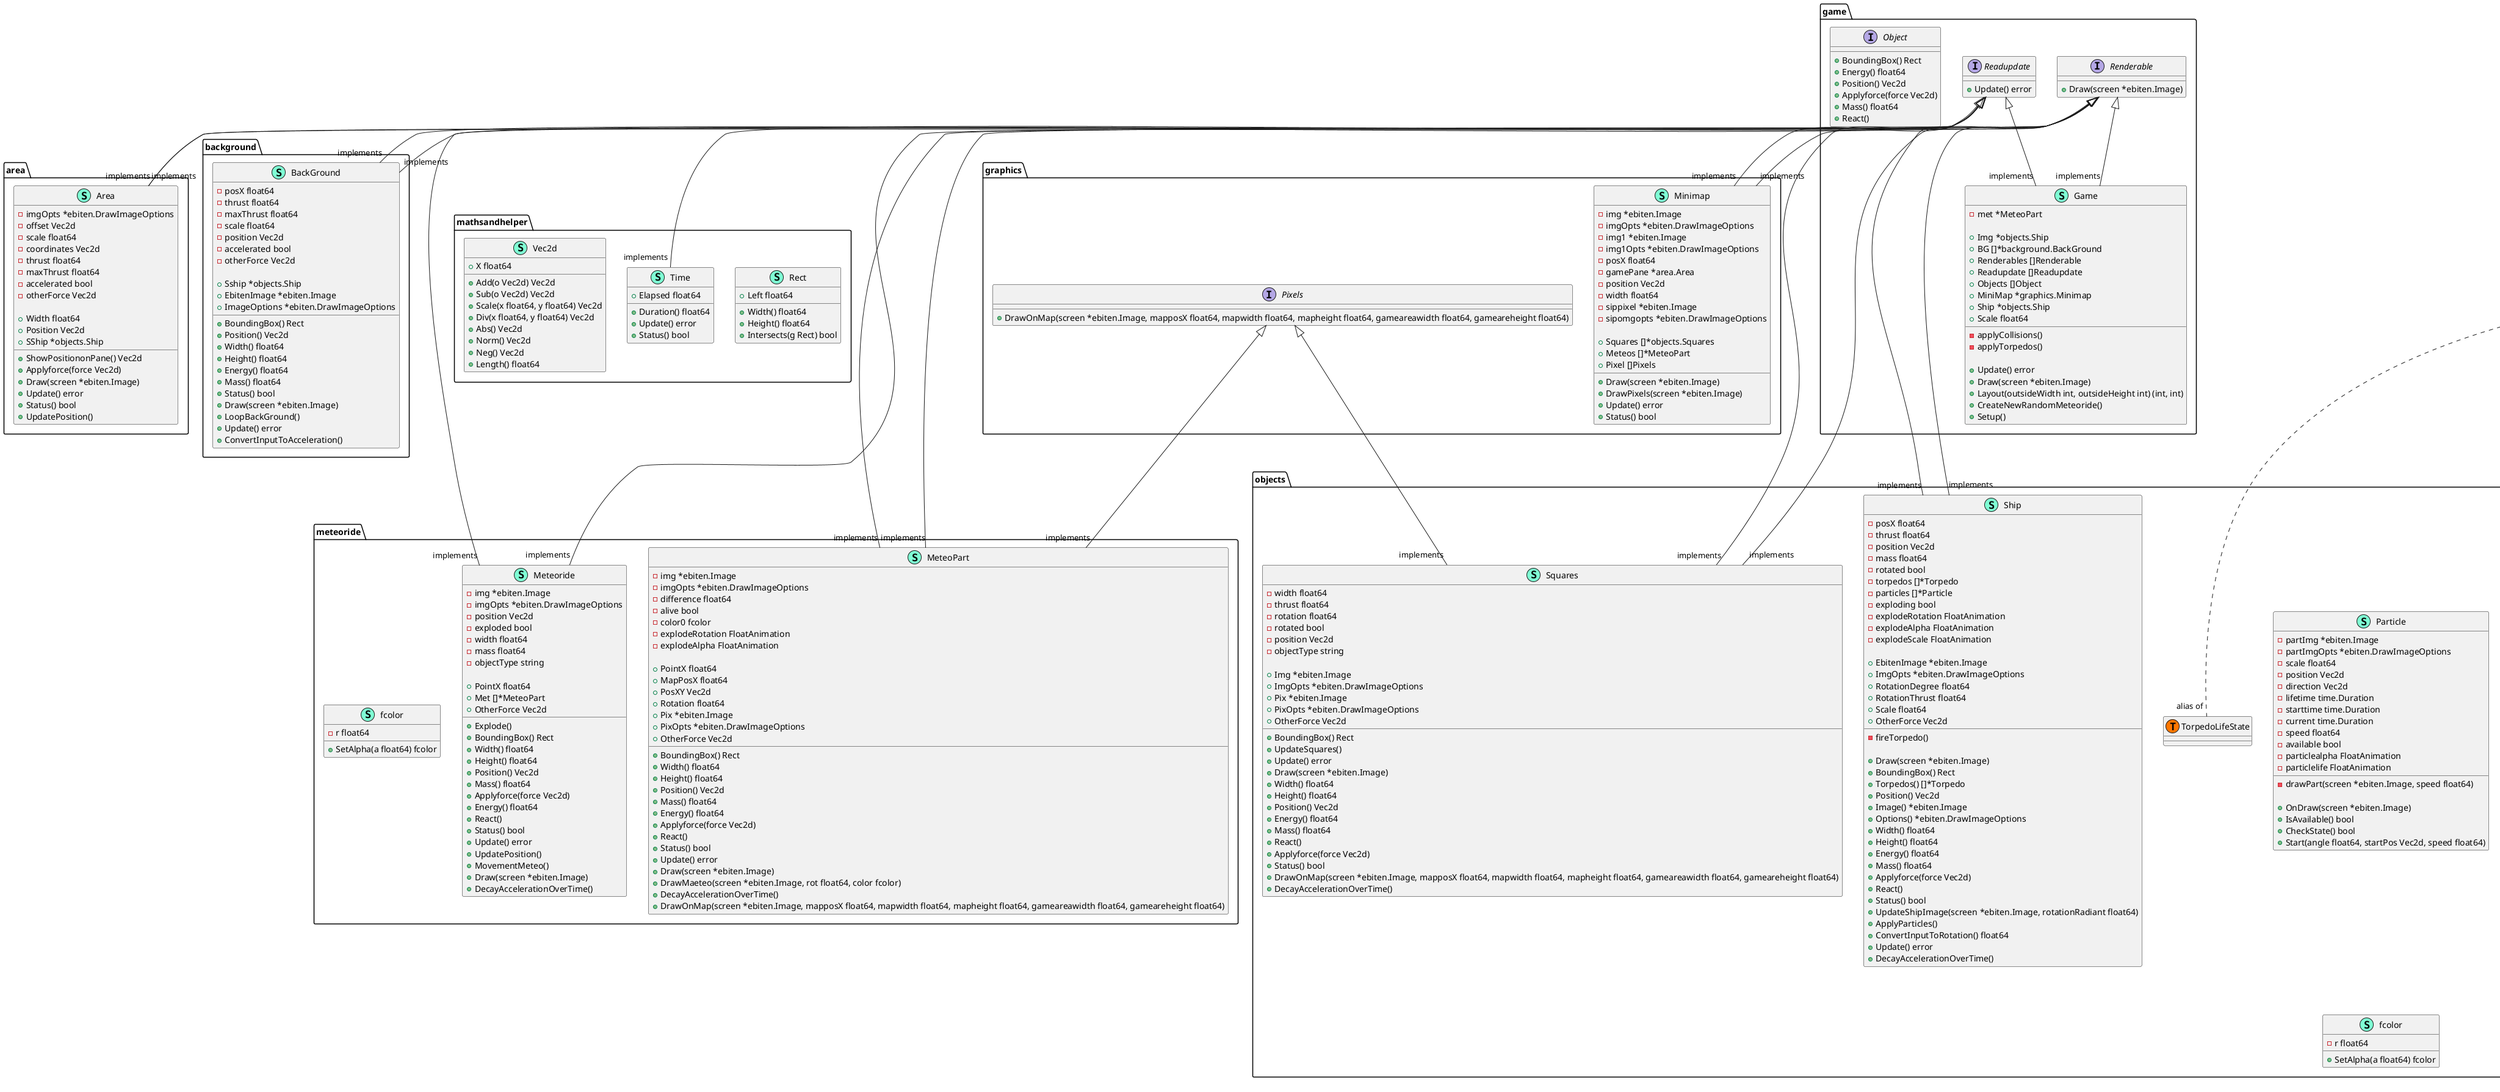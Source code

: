 @startuml
namespace animation {
    class Animation << (S,Aquamarine) >> {
        - startedAt time.Duration
        - duration time.Duration
        - interpolator Interpolator
        - state animatorState

        + Start() 
        + Apply(elapsed float64) bool
        + Finished() bool

    }
    interface FloatAnimation  {
        + Start() 
        + Apply(elapsed float64) bool
        + Min() float64
        + Max() float64
        + Current() float64
        + Finished() bool

    }
    class animation.Interpolator << (T, #FF7700) >>  {
    }
    class animation.animatorState << (T, #FF7700) >>  {
    }
    class linearFloatAnimation << (S,Aquamarine) >> {
        - min float64

        + Min() float64
        + Max() float64
        + Current() float64

    }
}
"animation.Animation" *-- "extends""animation.linearFloatAnimation"


namespace area {
    class Area << (S,Aquamarine) >> {
        - imgOpts *ebiten.DrawImageOptions
        - offset Vec2d
        - scale float64
        - coordinates Vec2d
        - thrust float64
        - maxThrust float64
        - accelerated bool
        - otherForce Vec2d

        + Width float64
        + Position Vec2d
        + SShip *objects.Ship

        + ShowPositiononPane() Vec2d
        + Applyforce(force Vec2d) 
        + Draw(screen *ebiten.Image) 
        + Update() error
        + Status() bool
        + UpdatePosition() 

    }
}

"game.Readupdate" <|-- "implements""area.Area"
"game.Renderable" <|-- "implements""area.Area"

namespace background {
    class BackGround << (S,Aquamarine) >> {
        - posX float64
        - thrust float64
        - maxThrust float64
        - scale float64
        - position Vec2d
        - accelerated bool
        - otherForce Vec2d

        + Sship *objects.Ship
        + EbitenImage *ebiten.Image
        + ImageOptions *ebiten.DrawImageOptions

        + BoundingBox() Rect
        + Position() Vec2d
        + Width() float64
        + Height() float64
        + Energy() float64
        + Mass() float64
        + Status() bool
        + Draw(screen *ebiten.Image) 
        + LoopBackGround() 
        + Update() error
        + ConvertInputToAcceleration() 

    }
}

"game.Readupdate" <|-- "implements""background.BackGround"
"game.Renderable" <|-- "implements""background.BackGround"

namespace game {
    class Game << (S,Aquamarine) >> {
        - met *MeteoPart

        + Img *objects.Ship
        + BG []*background.BackGround
        + Renderables []Renderable
        + Readupdate []Readupdate
        + Objects []Object
        + MiniMap *graphics.Minimap
        + Ship *objects.Ship
        + Scale float64

        - applyCollisions() 
        - applyTorpedos() 

        + Update() error
        + Draw(screen *ebiten.Image) 
        + Layout(outsideWidth int, outsideHeight int) (int, int)
        + CreateNewRandomMeteoride() 
        + Setup() 

    }
    interface Object  {
        + BoundingBox() Rect
        + Energy() float64
        + Position() Vec2d
        + Applyforce(force Vec2d) 
        + Mass() float64
        + React() 

    }
    interface Readupdate  {
        + Update() error

    }
    interface Renderable  {
        + Draw(screen *ebiten.Image) 

    }
}

"game.Readupdate" <|-- "implements""game.Game"
"game.Renderable" <|-- "implements""game.Game"

namespace graphics {
    class Minimap << (S,Aquamarine) >> {
        - img *ebiten.Image
        - imgOpts *ebiten.DrawImageOptions
        - img1 *ebiten.Image
        - img1Opts *ebiten.DrawImageOptions
        - posX float64
        - gamePane *area.Area
        - position Vec2d
        - width float64
        - sippixel *ebiten.Image
        - sipomgopts *ebiten.DrawImageOptions

        + Squares []*objects.Squares
        + Meteos []*MeteoPart
        + Pixel []Pixels

        + Draw(screen *ebiten.Image) 
        + DrawPixels(screen *ebiten.Image) 
        + Update() error
        + Status() bool

    }
    interface Pixels  {
        + DrawOnMap(screen *ebiten.Image, mapposX float64, mapwidth float64, mapheight float64, gameareawidth float64, gameareheight float64) 

    }
}

"game.Readupdate" <|-- "implements""graphics.Minimap"
"game.Renderable" <|-- "implements""graphics.Minimap"

namespace mathsandhelper {
    class Rect << (S,Aquamarine) >> {
        + Left float64

        + Width() float64
        + Height() float64
        + Intersects(g Rect) bool

    }
    class Time << (S,Aquamarine) >> {
        + Elapsed float64

        + Duration() float64
        + Update() error
        + Status() bool

    }
    class Vec2d << (S,Aquamarine) >> {
        + X float64

        + Add(o Vec2d) Vec2d
        + Sub(o Vec2d) Vec2d
        + Scale(x float64, y float64) Vec2d
        + Div(x float64, y float64) Vec2d
        + Abs() Vec2d
        + Norm() Vec2d
        + Neg() Vec2d
        + Length() float64

    }
}

"game.Readupdate" <|-- "implements""mathsandhelper.Time"

namespace meteoride {
    class MeteoPart << (S,Aquamarine) >> {
        - img *ebiten.Image
        - imgOpts *ebiten.DrawImageOptions
        - difference float64
        - alive bool
        - color0 fcolor
        - explodeRotation FloatAnimation
        - explodeAlpha FloatAnimation

        + PointX float64
        + MapPosX float64
        + PosXY Vec2d
        + Rotation float64
        + Pix *ebiten.Image
        + PixOpts *ebiten.DrawImageOptions
        + OtherForce Vec2d

        + BoundingBox() Rect
        + Width() float64
        + Height() float64
        + Position() Vec2d
        + Mass() float64
        + Energy() float64
        + Applyforce(force Vec2d) 
        + React() 
        + Status() bool
        + Update() error
        + Draw(screen *ebiten.Image) 
        + DrawMaeteo(screen *ebiten.Image, rot float64, color fcolor) 
        + DecayAccelerationOverTime() 
        + DrawOnMap(screen *ebiten.Image, mapposX float64, mapwidth float64, mapheight float64, gameareawidth float64, gameareheight float64) 

    }
    class Meteoride << (S,Aquamarine) >> {
        - img *ebiten.Image
        - imgOpts *ebiten.DrawImageOptions
        - position Vec2d
        - exploded bool
        - width float64
        - mass float64
        - objectType string

        + PointX float64
        + Met []*MeteoPart
        + OtherForce Vec2d

        + Explode() 
        + BoundingBox() Rect
        + Width() float64
        + Height() float64
        + Position() Vec2d
        + Mass() float64
        + Applyforce(force Vec2d) 
        + Energy() float64
        + React() 
        + Status() bool
        + Update() error
        + UpdatePosition() 
        + MovementMeteo() 
        + Draw(screen *ebiten.Image) 
        + DecayAccelerationOverTime() 

    }
    class fcolor << (S,Aquamarine) >> {
        - r float64

        + SetAlpha(a float64) fcolor

    }
}

"game.Readupdate" <|-- "implements""meteoride.MeteoPart"
"game.Renderable" <|-- "implements""meteoride.MeteoPart"
"graphics.Pixels" <|-- "implements""meteoride.MeteoPart"
"game.Readupdate" <|-- "implements""meteoride.Meteoride"
"game.Renderable" <|-- "implements""meteoride.Meteoride"

namespace objects {
    class Particle << (S,Aquamarine) >> {
        - partImg *ebiten.Image
        - partImgOpts *ebiten.DrawImageOptions
        - scale float64
        - position Vec2d
        - direction Vec2d
        - lifetime time.Duration
        - starttime time.Duration
        - current time.Duration
        - speed float64
        - available bool
        - particlealpha FloatAnimation
        - particlelife FloatAnimation

        - drawPart(screen *ebiten.Image, speed float64) 

        + OnDraw(screen *ebiten.Image) 
        + IsAvailable() bool
        + CheckState() bool
        + Start(angle float64, startPos Vec2d, speed float64) 

    }
    class Ship << (S,Aquamarine) >> {
        - posX float64
        - thrust float64
        - position Vec2d
        - mass float64
        - rotated bool
        - torpedos []*Torpedo
        - particles []*Particle
        - exploding bool
        - explodeRotation FloatAnimation
        - explodeAlpha FloatAnimation
        - explodeScale FloatAnimation

        + EbitenImage *ebiten.Image
        + ImgOpts *ebiten.DrawImageOptions
        + RotationDegree float64
        + RotationThrust float64
        + Scale float64
        + OtherForce Vec2d

        - fireTorpedo() 

        + Draw(screen *ebiten.Image) 
        + BoundingBox() Rect
        + Torpedos() []*Torpedo
        + Position() Vec2d
        + Image() *ebiten.Image
        + Options() *ebiten.DrawImageOptions
        + Width() float64
        + Height() float64
        + Energy() float64
        + Mass() float64
        + Applyforce(force Vec2d) 
        + React() 
        + Status() bool
        + UpdateShipImage(screen *ebiten.Image, rotationRadiant float64) 
        + ApplyParticles() 
        + ConvertInputToRotation() float64
        + Update() error
        + DecayAccelerationOverTime() 

    }
    class Squares << (S,Aquamarine) >> {
        - width float64
        - thrust float64
        - rotation float64
        - rotated bool
        - position Vec2d
        - objectType string

        + Img *ebiten.Image
        + ImgOpts *ebiten.DrawImageOptions
        + Pix *ebiten.Image
        + PixOpts *ebiten.DrawImageOptions
        + OtherForce Vec2d

        + BoundingBox() Rect
        + UpdateSquares() 
        + Update() error
        + Draw(screen *ebiten.Image) 
        + Width() float64
        + Height() float64
        + Position() Vec2d
        + Energy() float64
        + Mass() float64
        + React() 
        + Applyforce(force Vec2d) 
        + Status() bool
        + DrawOnMap(screen *ebiten.Image, mapposX float64, mapwidth float64, mapheight float64, gameareawidth float64, gameareheight float64) 
        + DecayAccelerationOverTime() 

    }
    class Torpedo << (S,Aquamarine) >> {
        - img *ebiten.Image
        - imgOpts *ebiten.DrawImageOptions
        - imgWidth float64
        - scale float64
        - position Vec2d
        - dir Vec2d
        - aniLayer0Degree float64
        - aniLayer1Degree float64
        - color0 fcolor
        - color1 fcolor
        - state TorpedoLifeState
        - explodingAlpha FloatAnimation
        - explodingScale FloatAnimation
        - lifetime FloatAnimation
        - lifetimeDuration time.Duration

        + Damage float64

        - drawImg(screen *ebiten.Image, rot float64, scale float64, color fcolor) 

        + IsAvailable() bool
        + IsActive() bool
        + Explode() 
        + Reset() 
        + Fire(startPos Vec2d, rotDegree float64) 
        + Width() float64
        + Height() float64
        + BoundingBox() Rect
        + Position() Vec2d
        + Hits(state bool) bool
        + OnDraw(screen *ebiten.Image) 

    }
    class fcolor << (S,Aquamarine) >> {
        - r float64

        + SetAlpha(a float64) fcolor

    }
    class objects.TorpedoLifeState << (T, #FF7700) >>  {
    }
}

"game.Readupdate" <|-- "implements""objects.Ship"
"game.Renderable" <|-- "implements""objects.Ship"
"game.Readupdate" <|-- "implements""objects.Squares"
"game.Renderable" <|-- "implements""objects.Squares"
"graphics.Pixels" <|-- "implements""objects.Squares"

"__builtin__.int" #.. "alias of""animation.animatorState"
"__builtin__.int" #.. "alias of""objects.TorpedoLifeState"
"animation.<font color=blue>func</font>(float64) " #.. "alias of""animation.Interpolator"
@enduml
